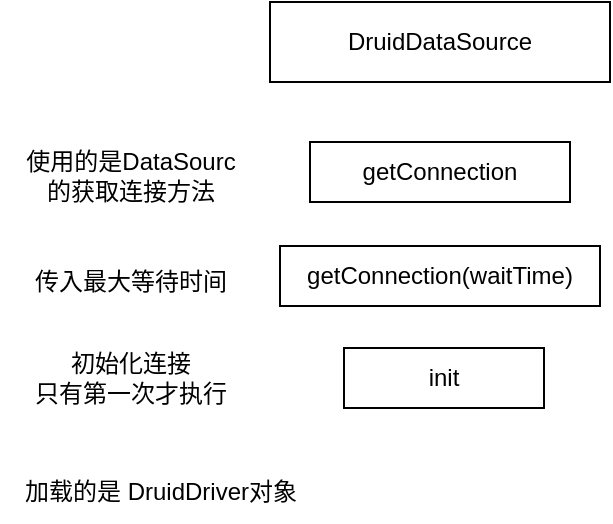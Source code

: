 <mxfile version="21.7.5" type="github">
  <diagram name="第 1 页" id="wUAEAIxkWxok8icOV6td">
    <mxGraphModel dx="552" dy="449" grid="1" gridSize="10" guides="1" tooltips="1" connect="1" arrows="1" fold="1" page="1" pageScale="1" pageWidth="4681" pageHeight="3300" math="0" shadow="0">
      <root>
        <mxCell id="0" />
        <mxCell id="1" parent="0" />
        <mxCell id="99CrWy1h5ujyUwhnn91z-1" value="DruidDataSource" style="rounded=0;whiteSpace=wrap;html=1;" vertex="1" parent="1">
          <mxGeometry x="151" y="50" width="170" height="40" as="geometry" />
        </mxCell>
        <mxCell id="99CrWy1h5ujyUwhnn91z-2" value="getConnection" style="whiteSpace=wrap;html=1;" vertex="1" parent="1">
          <mxGeometry x="171" y="120" width="130" height="30" as="geometry" />
        </mxCell>
        <mxCell id="99CrWy1h5ujyUwhnn91z-3" value="使用的是DataSourc&lt;br&gt;的获取连接方法" style="text;html=1;align=center;verticalAlign=middle;resizable=0;points=[];autosize=1;strokeColor=none;fillColor=none;" vertex="1" parent="1">
          <mxGeometry x="16" y="117" width="130" height="40" as="geometry" />
        </mxCell>
        <mxCell id="99CrWy1h5ujyUwhnn91z-5" value="init" style="whiteSpace=wrap;html=1;" vertex="1" parent="1">
          <mxGeometry x="188" y="223" width="100" height="30" as="geometry" />
        </mxCell>
        <mxCell id="99CrWy1h5ujyUwhnn91z-6" value="初始化连接&lt;br&gt;只有第一次才执行" style="text;html=1;align=center;verticalAlign=middle;resizable=0;points=[];autosize=1;strokeColor=none;fillColor=none;" vertex="1" parent="1">
          <mxGeometry x="21" y="218" width="120" height="40" as="geometry" />
        </mxCell>
        <mxCell id="99CrWy1h5ujyUwhnn91z-7" value="传入最大等待时间" style="text;html=1;align=center;verticalAlign=middle;resizable=0;points=[];autosize=1;strokeColor=none;fillColor=none;" vertex="1" parent="1">
          <mxGeometry x="21" y="175" width="120" height="30" as="geometry" />
        </mxCell>
        <mxCell id="99CrWy1h5ujyUwhnn91z-8" value="getConnection(waitTime)" style="whiteSpace=wrap;html=1;" vertex="1" parent="1">
          <mxGeometry x="156" y="172" width="160" height="30" as="geometry" />
        </mxCell>
        <mxCell id="99CrWy1h5ujyUwhnn91z-9" value="加载的是 DruidDriver对象" style="text;html=1;align=center;verticalAlign=middle;resizable=0;points=[];autosize=1;strokeColor=none;fillColor=none;" vertex="1" parent="1">
          <mxGeometry x="16" y="280" width="160" height="30" as="geometry" />
        </mxCell>
      </root>
    </mxGraphModel>
  </diagram>
</mxfile>
